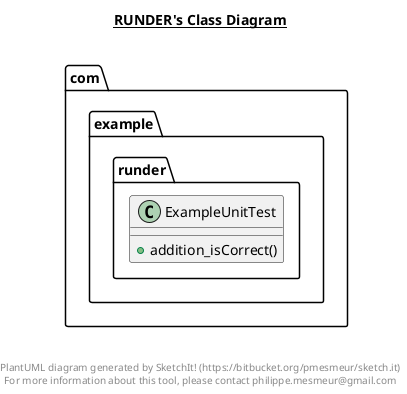@startuml

title __RUNDER's Class Diagram__\n

  namespace com.example.runder {
    class com.example.runder.ExampleUnitTest {
        + addition_isCorrect()
    }
  }
  



right footer


PlantUML diagram generated by SketchIt! (https://bitbucket.org/pmesmeur/sketch.it)
For more information about this tool, please contact philippe.mesmeur@gmail.com
endfooter

@enduml
